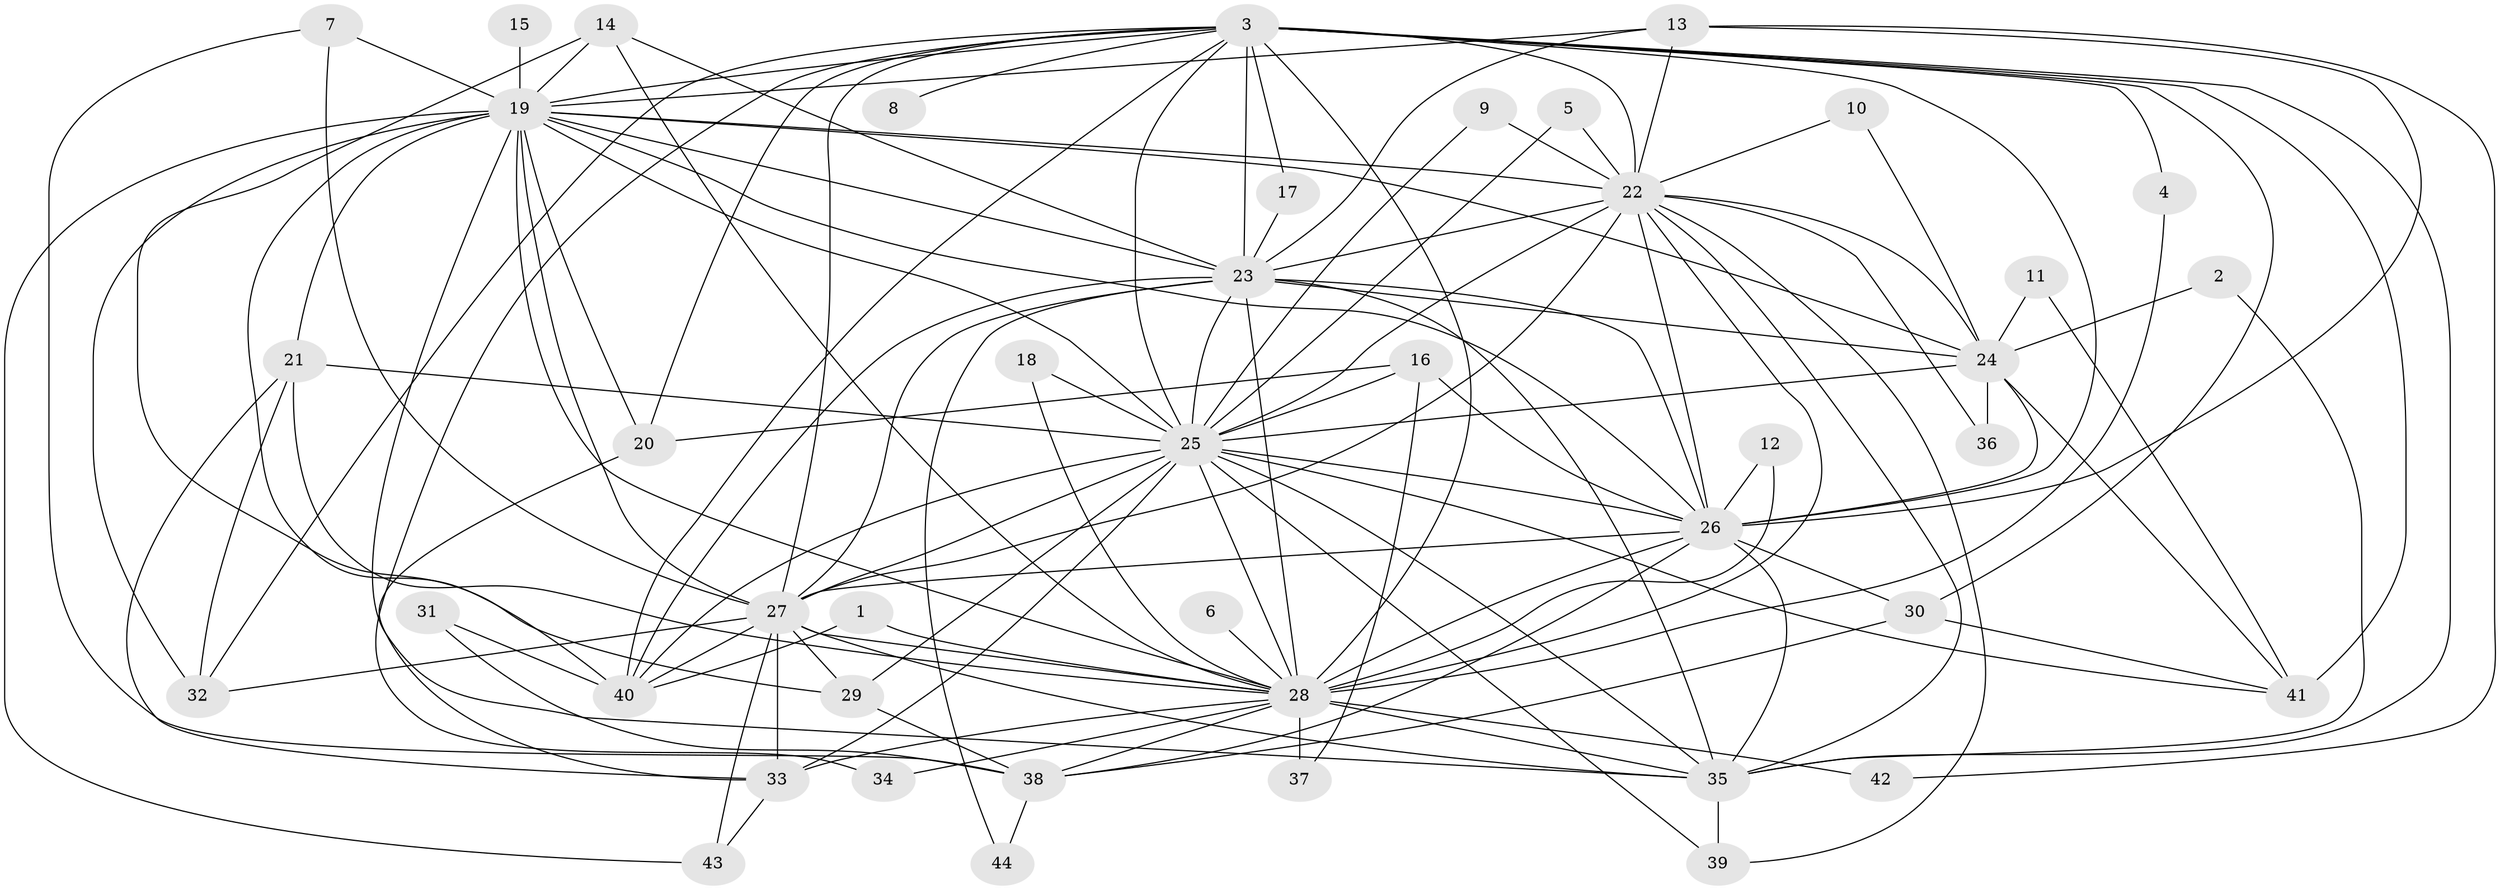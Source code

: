 // original degree distribution, {13: 0.011363636363636364, 17: 0.03409090909090909, 21: 0.011363636363636364, 18: 0.011363636363636364, 23: 0.011363636363636364, 12: 0.011363636363636364, 22: 0.011363636363636364, 20: 0.011363636363636364, 4: 0.13636363636363635, 5: 0.022727272727272728, 10: 0.011363636363636364, 6: 0.011363636363636364, 3: 0.13636363636363635, 9: 0.011363636363636364, 2: 0.5454545454545454, 7: 0.011363636363636364}
// Generated by graph-tools (version 1.1) at 2025/25/03/09/25 03:25:53]
// undirected, 44 vertices, 127 edges
graph export_dot {
graph [start="1"]
  node [color=gray90,style=filled];
  1;
  2;
  3;
  4;
  5;
  6;
  7;
  8;
  9;
  10;
  11;
  12;
  13;
  14;
  15;
  16;
  17;
  18;
  19;
  20;
  21;
  22;
  23;
  24;
  25;
  26;
  27;
  28;
  29;
  30;
  31;
  32;
  33;
  34;
  35;
  36;
  37;
  38;
  39;
  40;
  41;
  42;
  43;
  44;
  1 -- 28 [weight=1.0];
  1 -- 40 [weight=1.0];
  2 -- 24 [weight=1.0];
  2 -- 35 [weight=1.0];
  3 -- 4 [weight=1.0];
  3 -- 8 [weight=1.0];
  3 -- 17 [weight=1.0];
  3 -- 19 [weight=2.0];
  3 -- 20 [weight=1.0];
  3 -- 22 [weight=2.0];
  3 -- 23 [weight=2.0];
  3 -- 25 [weight=3.0];
  3 -- 26 [weight=3.0];
  3 -- 27 [weight=2.0];
  3 -- 28 [weight=2.0];
  3 -- 30 [weight=1.0];
  3 -- 32 [weight=1.0];
  3 -- 34 [weight=1.0];
  3 -- 35 [weight=2.0];
  3 -- 40 [weight=2.0];
  3 -- 41 [weight=3.0];
  4 -- 28 [weight=1.0];
  5 -- 22 [weight=1.0];
  5 -- 25 [weight=1.0];
  6 -- 28 [weight=1.0];
  7 -- 19 [weight=2.0];
  7 -- 27 [weight=1.0];
  7 -- 38 [weight=1.0];
  9 -- 22 [weight=1.0];
  9 -- 25 [weight=1.0];
  10 -- 22 [weight=1.0];
  10 -- 24 [weight=1.0];
  11 -- 24 [weight=1.0];
  11 -- 41 [weight=1.0];
  12 -- 26 [weight=1.0];
  12 -- 28 [weight=1.0];
  13 -- 19 [weight=1.0];
  13 -- 22 [weight=1.0];
  13 -- 23 [weight=1.0];
  13 -- 26 [weight=1.0];
  13 -- 42 [weight=1.0];
  14 -- 19 [weight=1.0];
  14 -- 23 [weight=1.0];
  14 -- 28 [weight=1.0];
  14 -- 29 [weight=1.0];
  15 -- 19 [weight=1.0];
  16 -- 20 [weight=1.0];
  16 -- 25 [weight=1.0];
  16 -- 26 [weight=1.0];
  16 -- 37 [weight=1.0];
  17 -- 23 [weight=1.0];
  18 -- 25 [weight=1.0];
  18 -- 28 [weight=1.0];
  19 -- 20 [weight=1.0];
  19 -- 21 [weight=1.0];
  19 -- 22 [weight=1.0];
  19 -- 23 [weight=1.0];
  19 -- 24 [weight=1.0];
  19 -- 25 [weight=1.0];
  19 -- 26 [weight=1.0];
  19 -- 27 [weight=1.0];
  19 -- 28 [weight=1.0];
  19 -- 32 [weight=1.0];
  19 -- 35 [weight=1.0];
  19 -- 40 [weight=1.0];
  19 -- 43 [weight=1.0];
  20 -- 33 [weight=1.0];
  21 -- 25 [weight=1.0];
  21 -- 28 [weight=1.0];
  21 -- 32 [weight=1.0];
  21 -- 33 [weight=1.0];
  22 -- 23 [weight=3.0];
  22 -- 24 [weight=1.0];
  22 -- 25 [weight=2.0];
  22 -- 26 [weight=2.0];
  22 -- 27 [weight=2.0];
  22 -- 28 [weight=1.0];
  22 -- 35 [weight=1.0];
  22 -- 36 [weight=1.0];
  22 -- 39 [weight=1.0];
  23 -- 24 [weight=1.0];
  23 -- 25 [weight=1.0];
  23 -- 26 [weight=1.0];
  23 -- 27 [weight=1.0];
  23 -- 28 [weight=2.0];
  23 -- 35 [weight=1.0];
  23 -- 40 [weight=1.0];
  23 -- 44 [weight=1.0];
  24 -- 25 [weight=1.0];
  24 -- 26 [weight=2.0];
  24 -- 36 [weight=1.0];
  24 -- 41 [weight=1.0];
  25 -- 26 [weight=1.0];
  25 -- 27 [weight=1.0];
  25 -- 28 [weight=1.0];
  25 -- 29 [weight=1.0];
  25 -- 33 [weight=1.0];
  25 -- 35 [weight=1.0];
  25 -- 39 [weight=1.0];
  25 -- 40 [weight=1.0];
  25 -- 41 [weight=1.0];
  26 -- 27 [weight=1.0];
  26 -- 28 [weight=1.0];
  26 -- 30 [weight=1.0];
  26 -- 35 [weight=1.0];
  26 -- 38 [weight=1.0];
  27 -- 28 [weight=1.0];
  27 -- 29 [weight=1.0];
  27 -- 32 [weight=1.0];
  27 -- 33 [weight=3.0];
  27 -- 35 [weight=1.0];
  27 -- 40 [weight=2.0];
  27 -- 43 [weight=1.0];
  28 -- 33 [weight=1.0];
  28 -- 34 [weight=1.0];
  28 -- 35 [weight=2.0];
  28 -- 37 [weight=1.0];
  28 -- 38 [weight=1.0];
  28 -- 42 [weight=1.0];
  29 -- 38 [weight=1.0];
  30 -- 38 [weight=1.0];
  30 -- 41 [weight=1.0];
  31 -- 38 [weight=1.0];
  31 -- 40 [weight=1.0];
  33 -- 43 [weight=1.0];
  35 -- 39 [weight=1.0];
  38 -- 44 [weight=1.0];
}
